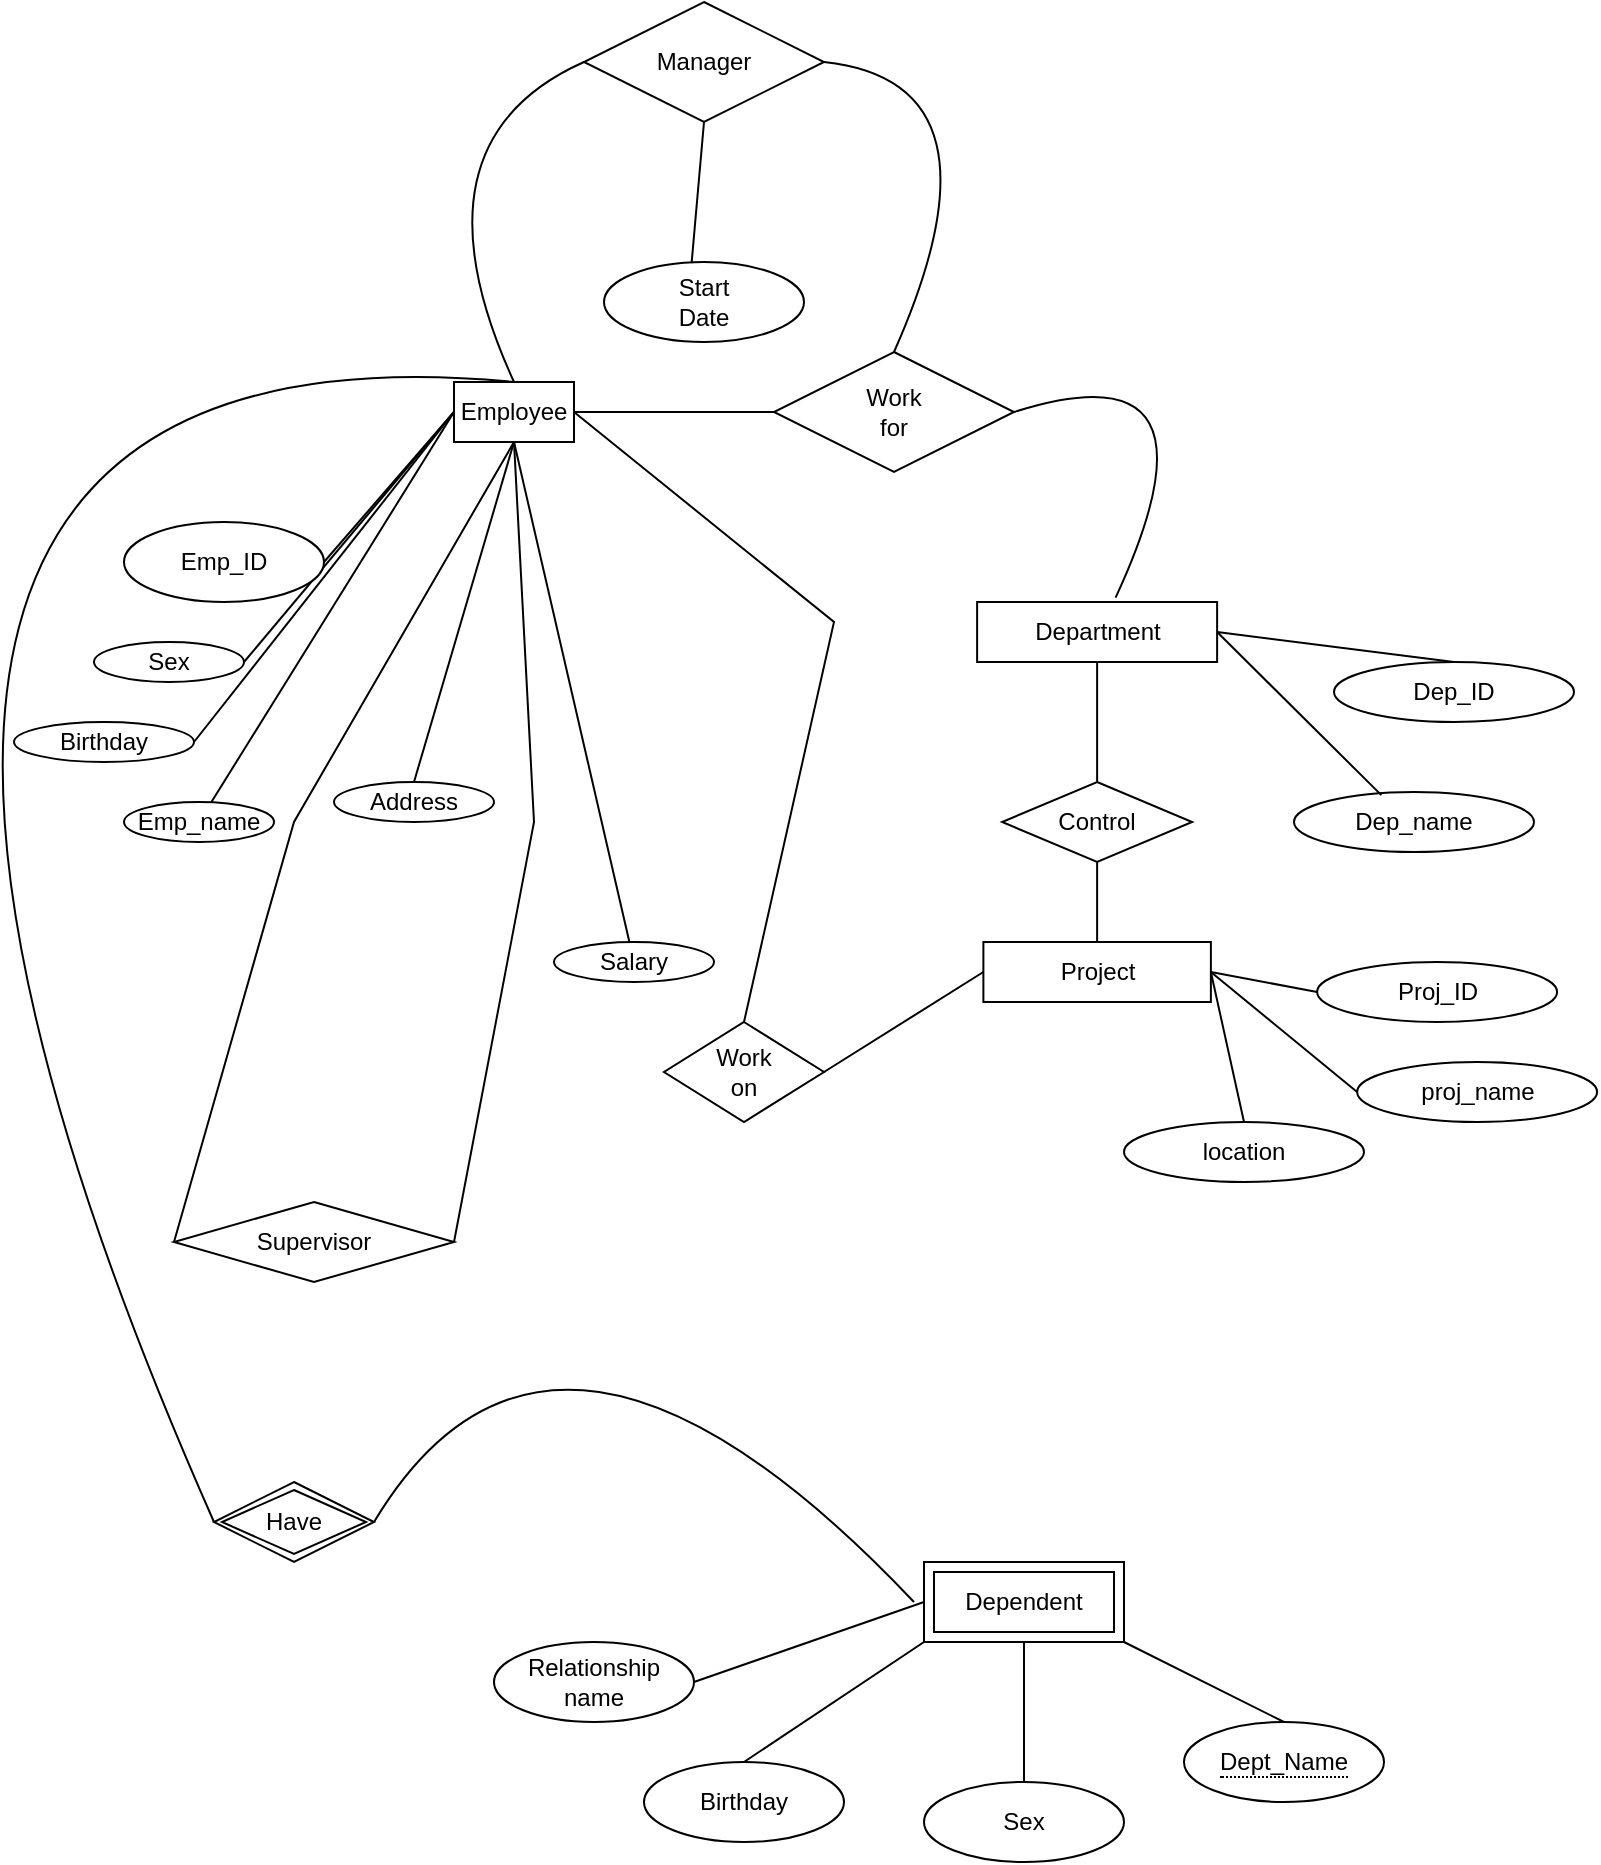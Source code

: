 <mxfile version="27.1.1">
  <diagram name="Page-1" id="gN-oG7b6HpO0mjYtUOtD">
    <mxGraphModel dx="1554" dy="914" grid="1" gridSize="10" guides="1" tooltips="1" connect="1" arrows="1" fold="1" page="1" pageScale="1" pageWidth="850" pageHeight="1100" background="none" math="0" shadow="0">
      <root>
        <mxCell id="0" />
        <mxCell id="1" parent="0" />
        <mxCell id="PK1BnZjrUv6jQ3VVec2v-1" value="Employee" style="rounded=0;whiteSpace=wrap;html=1;" parent="1" vertex="1">
          <mxGeometry x="240" y="200" width="60" height="30" as="geometry" />
        </mxCell>
        <mxCell id="PK1BnZjrUv6jQ3VVec2v-2" value="Salary" style="ellipse;whiteSpace=wrap;html=1;" parent="1" vertex="1">
          <mxGeometry x="290" y="480" width="80" height="20" as="geometry" />
        </mxCell>
        <mxCell id="PK1BnZjrUv6jQ3VVec2v-3" value="Emp_name" style="ellipse;whiteSpace=wrap;html=1;" parent="1" vertex="1">
          <mxGeometry x="75" y="410" width="75" height="20" as="geometry" />
        </mxCell>
        <mxCell id="PK1BnZjrUv6jQ3VVec2v-4" value="Sex" style="ellipse;whiteSpace=wrap;html=1;" parent="1" vertex="1">
          <mxGeometry x="60" y="330" width="75" height="20" as="geometry" />
        </mxCell>
        <mxCell id="PK1BnZjrUv6jQ3VVec2v-5" value="Address" style="ellipse;whiteSpace=wrap;html=1;" parent="1" vertex="1">
          <mxGeometry x="180" y="400" width="80" height="20" as="geometry" />
        </mxCell>
        <mxCell id="PK1BnZjrUv6jQ3VVec2v-7" value="" style="endArrow=none;html=1;rounded=0;" parent="1" edge="1">
          <mxGeometry width="50" height="50" relative="1" as="geometry">
            <mxPoint x="551.56" y="380" as="sourcePoint" />
            <mxPoint x="551.56" y="380" as="targetPoint" />
          </mxGeometry>
        </mxCell>
        <mxCell id="PK1BnZjrUv6jQ3VVec2v-10" value="" style="endArrow=none;html=1;rounded=0;labelBackgroundColor=none;fontColor=none;noLabel=1;" parent="1" source="PK1BnZjrUv6jQ3VVec2v-2" edge="1">
          <mxGeometry width="50" height="50" relative="1" as="geometry">
            <mxPoint x="240" y="480" as="sourcePoint" />
            <mxPoint x="270" y="230" as="targetPoint" />
            <Array as="points" />
          </mxGeometry>
        </mxCell>
        <mxCell id="PK1BnZjrUv6jQ3VVec2v-12" value="" style="endArrow=none;html=1;rounded=0;exitX=0;exitY=0.5;exitDx=0;exitDy=0;" parent="1" source="PK1BnZjrUv6jQ3VVec2v-1" target="PK1BnZjrUv6jQ3VVec2v-3" edge="1">
          <mxGeometry width="50" height="50" relative="1" as="geometry">
            <mxPoint x="240" y="350" as="sourcePoint" />
            <mxPoint x="440" y="460" as="targetPoint" />
          </mxGeometry>
        </mxCell>
        <mxCell id="PK1BnZjrUv6jQ3VVec2v-15" value="" style="endArrow=none;html=1;rounded=0;exitX=0.5;exitY=0;exitDx=0;exitDy=0;" parent="1" source="PK1BnZjrUv6jQ3VVec2v-5" edge="1">
          <mxGeometry width="50" height="50" relative="1" as="geometry">
            <mxPoint x="390" y="510" as="sourcePoint" />
            <mxPoint x="270" y="230" as="targetPoint" />
          </mxGeometry>
        </mxCell>
        <mxCell id="PK1BnZjrUv6jQ3VVec2v-16" value="" style="endArrow=none;html=1;rounded=0;exitX=1;exitY=0.5;exitDx=0;exitDy=0;entryX=0;entryY=0.5;entryDx=0;entryDy=0;" parent="1" source="PK1BnZjrUv6jQ3VVec2v-4" target="PK1BnZjrUv6jQ3VVec2v-1" edge="1">
          <mxGeometry width="50" height="50" relative="1" as="geometry">
            <mxPoint x="390" y="510" as="sourcePoint" />
            <mxPoint x="440" y="460" as="targetPoint" />
          </mxGeometry>
        </mxCell>
        <mxCell id="PK1BnZjrUv6jQ3VVec2v-17" value="Department" style="rounded=0;whiteSpace=wrap;html=1;" parent="1" vertex="1">
          <mxGeometry x="501.56" y="310" width="120" height="30" as="geometry" />
        </mxCell>
        <mxCell id="PK1BnZjrUv6jQ3VVec2v-18" value="Control" style="rhombus;whiteSpace=wrap;html=1;" parent="1" vertex="1">
          <mxGeometry x="514.06" y="400" width="95" height="40" as="geometry" />
        </mxCell>
        <mxCell id="PK1BnZjrUv6jQ3VVec2v-19" value="" style="endArrow=none;html=1;rounded=0;entryX=0.5;entryY=1;entryDx=0;entryDy=0;exitX=0.5;exitY=0;exitDx=0;exitDy=0;" parent="1" source="PK1BnZjrUv6jQ3VVec2v-18" target="PK1BnZjrUv6jQ3VVec2v-17" edge="1">
          <mxGeometry width="50" height="50" relative="1" as="geometry">
            <mxPoint x="431.56" y="370" as="sourcePoint" />
            <mxPoint x="481.56" y="320" as="targetPoint" />
          </mxGeometry>
        </mxCell>
        <mxCell id="PK1BnZjrUv6jQ3VVec2v-20" value="Project" style="rounded=0;whiteSpace=wrap;html=1;" parent="1" vertex="1">
          <mxGeometry x="504.69" y="480" width="113.75" height="30" as="geometry" />
        </mxCell>
        <mxCell id="PK1BnZjrUv6jQ3VVec2v-22" value="" style="endArrow=none;html=1;rounded=0;entryX=0.5;entryY=1;entryDx=0;entryDy=0;exitX=0.5;exitY=0;exitDx=0;exitDy=0;" parent="1" source="PK1BnZjrUv6jQ3VVec2v-20" target="PK1BnZjrUv6jQ3VVec2v-18" edge="1">
          <mxGeometry width="50" height="50" relative="1" as="geometry">
            <mxPoint x="431.56" y="370" as="sourcePoint" />
            <mxPoint x="481.56" y="320" as="targetPoint" />
          </mxGeometry>
        </mxCell>
        <mxCell id="PK1BnZjrUv6jQ3VVec2v-23" value="Dep_ID" style="ellipse;whiteSpace=wrap;html=1;" parent="1" vertex="1">
          <mxGeometry x="680" y="340" width="120" height="30" as="geometry" />
        </mxCell>
        <mxCell id="PK1BnZjrUv6jQ3VVec2v-24" value="" style="endArrow=none;html=1;rounded=0;entryX=1;entryY=0.5;entryDx=0;entryDy=0;exitX=0.5;exitY=0;exitDx=0;exitDy=0;" parent="1" source="PK1BnZjrUv6jQ3VVec2v-23" target="PK1BnZjrUv6jQ3VVec2v-17" edge="1">
          <mxGeometry width="50" height="50" relative="1" as="geometry">
            <mxPoint x="431.56" y="370" as="sourcePoint" />
            <mxPoint x="481.56" y="320" as="targetPoint" />
          </mxGeometry>
        </mxCell>
        <mxCell id="PK1BnZjrUv6jQ3VVec2v-25" value="Dep_name" style="ellipse;whiteSpace=wrap;html=1;" parent="1" vertex="1">
          <mxGeometry x="660" y="405" width="120" height="30" as="geometry" />
        </mxCell>
        <mxCell id="PK1BnZjrUv6jQ3VVec2v-27" value="" style="endArrow=none;html=1;rounded=0;entryX=1;entryY=0.5;entryDx=0;entryDy=0;exitX=0.364;exitY=0.052;exitDx=0;exitDy=0;exitPerimeter=0;" parent="1" source="PK1BnZjrUv6jQ3VVec2v-25" target="PK1BnZjrUv6jQ3VVec2v-17" edge="1">
          <mxGeometry width="50" height="50" relative="1" as="geometry">
            <mxPoint x="681.56" y="410" as="sourcePoint" />
            <mxPoint x="481.56" y="320" as="targetPoint" />
          </mxGeometry>
        </mxCell>
        <mxCell id="PK1BnZjrUv6jQ3VVec2v-28" value="Proj_ID" style="ellipse;whiteSpace=wrap;html=1;" parent="1" vertex="1">
          <mxGeometry x="671.56" y="490" width="120" height="30" as="geometry" />
        </mxCell>
        <mxCell id="PK1BnZjrUv6jQ3VVec2v-29" value="" style="endArrow=none;html=1;rounded=0;entryX=1;entryY=0.5;entryDx=0;entryDy=0;exitX=0;exitY=0.5;exitDx=0;exitDy=0;" parent="1" source="PK1BnZjrUv6jQ3VVec2v-28" target="PK1BnZjrUv6jQ3VVec2v-20" edge="1">
          <mxGeometry width="50" height="50" relative="1" as="geometry">
            <mxPoint x="431.56" y="470" as="sourcePoint" />
            <mxPoint x="481.56" y="420" as="targetPoint" />
          </mxGeometry>
        </mxCell>
        <mxCell id="PK1BnZjrUv6jQ3VVec2v-30" value="proj_name" style="ellipse;whiteSpace=wrap;html=1;" parent="1" vertex="1">
          <mxGeometry x="691.56" y="540" width="120" height="30" as="geometry" />
        </mxCell>
        <mxCell id="PK1BnZjrUv6jQ3VVec2v-31" value="" style="endArrow=none;html=1;rounded=0;entryX=1;entryY=0.5;entryDx=0;entryDy=0;exitX=0;exitY=0.5;exitDx=0;exitDy=0;" parent="1" source="PK1BnZjrUv6jQ3VVec2v-30" target="PK1BnZjrUv6jQ3VVec2v-20" edge="1">
          <mxGeometry width="50" height="50" relative="1" as="geometry">
            <mxPoint x="431.56" y="470" as="sourcePoint" />
            <mxPoint x="481.56" y="420" as="targetPoint" />
          </mxGeometry>
        </mxCell>
        <mxCell id="PK1BnZjrUv6jQ3VVec2v-32" value="location" style="ellipse;whiteSpace=wrap;html=1;" parent="1" vertex="1">
          <mxGeometry x="575" y="570" width="120" height="30" as="geometry" />
        </mxCell>
        <mxCell id="PK1BnZjrUv6jQ3VVec2v-35" value="" style="endArrow=none;html=1;rounded=0;entryX=1;entryY=0.5;entryDx=0;entryDy=0;exitX=0.5;exitY=0;exitDx=0;exitDy=0;" parent="1" source="PK1BnZjrUv6jQ3VVec2v-32" target="PK1BnZjrUv6jQ3VVec2v-20" edge="1">
          <mxGeometry width="50" height="50" relative="1" as="geometry">
            <mxPoint x="431.56" y="470" as="sourcePoint" />
            <mxPoint x="481.56" y="420" as="targetPoint" />
          </mxGeometry>
        </mxCell>
        <mxCell id="PK1BnZjrUv6jQ3VVec2v-36" value="Work&lt;div&gt;on&lt;/div&gt;" style="rhombus;whiteSpace=wrap;html=1;" parent="1" vertex="1">
          <mxGeometry x="345" y="520" width="80" height="50" as="geometry" />
        </mxCell>
        <mxCell id="PK1BnZjrUv6jQ3VVec2v-37" value="" style="endArrow=none;html=1;rounded=0;entryX=1;entryY=0.5;entryDx=0;entryDy=0;exitX=0;exitY=0.5;exitDx=0;exitDy=0;" parent="1" source="PK1BnZjrUv6jQ3VVec2v-20" target="PK1BnZjrUv6jQ3VVec2v-36" edge="1">
          <mxGeometry width="50" height="50" relative="1" as="geometry">
            <mxPoint x="320" y="610" as="sourcePoint" />
            <mxPoint x="370" y="560" as="targetPoint" />
          </mxGeometry>
        </mxCell>
        <mxCell id="PK1BnZjrUv6jQ3VVec2v-38" value="" style="endArrow=none;html=1;rounded=0;entryX=0.5;entryY=0;entryDx=0;entryDy=0;exitX=1;exitY=0.5;exitDx=0;exitDy=0;" parent="1" source="PK1BnZjrUv6jQ3VVec2v-1" target="PK1BnZjrUv6jQ3VVec2v-36" edge="1">
          <mxGeometry width="50" height="50" relative="1" as="geometry">
            <mxPoint x="320" y="510" as="sourcePoint" />
            <mxPoint x="370" y="460" as="targetPoint" />
            <Array as="points">
              <mxPoint x="430" y="320" />
            </Array>
          </mxGeometry>
        </mxCell>
        <mxCell id="PK1BnZjrUv6jQ3VVec2v-39" value="Birthday" style="ellipse;whiteSpace=wrap;html=1;" parent="1" vertex="1">
          <mxGeometry x="20" y="370" width="90" height="20" as="geometry" />
        </mxCell>
        <mxCell id="PK1BnZjrUv6jQ3VVec2v-40" value="" style="endArrow=none;html=1;rounded=0;entryX=0;entryY=0.5;entryDx=0;entryDy=0;exitX=1;exitY=0.5;exitDx=0;exitDy=0;" parent="1" source="PK1BnZjrUv6jQ3VVec2v-39" target="PK1BnZjrUv6jQ3VVec2v-1" edge="1">
          <mxGeometry width="50" height="50" relative="1" as="geometry">
            <mxPoint x="320" y="510" as="sourcePoint" />
            <mxPoint x="370" y="460" as="targetPoint" />
          </mxGeometry>
        </mxCell>
        <mxCell id="PK1BnZjrUv6jQ3VVec2v-41" value="Supervisor" style="rhombus;whiteSpace=wrap;html=1;" parent="1" vertex="1">
          <mxGeometry x="100" y="610" width="140" height="40" as="geometry" />
        </mxCell>
        <mxCell id="PK1BnZjrUv6jQ3VVec2v-42" value="" style="endArrow=none;html=1;rounded=0;entryX=0.5;entryY=1;entryDx=0;entryDy=0;exitX=1;exitY=0.5;exitDx=0;exitDy=0;" parent="1" source="PK1BnZjrUv6jQ3VVec2v-41" target="PK1BnZjrUv6jQ3VVec2v-1" edge="1">
          <mxGeometry width="50" height="50" relative="1" as="geometry">
            <mxPoint x="320" y="510" as="sourcePoint" />
            <mxPoint x="370" y="460" as="targetPoint" />
            <Array as="points">
              <mxPoint x="280" y="420" />
            </Array>
          </mxGeometry>
        </mxCell>
        <mxCell id="PK1BnZjrUv6jQ3VVec2v-43" value="" style="endArrow=none;html=1;rounded=0;exitX=0;exitY=0.5;exitDx=0;exitDy=0;entryX=0.5;entryY=1;entryDx=0;entryDy=0;" parent="1" source="PK1BnZjrUv6jQ3VVec2v-41" target="PK1BnZjrUv6jQ3VVec2v-1" edge="1">
          <mxGeometry width="50" height="50" relative="1" as="geometry">
            <mxPoint x="320" y="510" as="sourcePoint" />
            <mxPoint x="260" y="290" as="targetPoint" />
            <Array as="points">
              <mxPoint x="160" y="420" />
            </Array>
          </mxGeometry>
        </mxCell>
        <mxCell id="i4znsN0JVx6czCbvjzeb-1" value="Dependent" style="shape=ext;margin=3;double=1;whiteSpace=wrap;html=1;align=center;" vertex="1" parent="1">
          <mxGeometry x="475" y="790" width="100" height="40" as="geometry" />
        </mxCell>
        <mxCell id="i4znsN0JVx6czCbvjzeb-2" value="&lt;span style=&quot;border-bottom: 1px dotted&quot;&gt;Dept_Name&lt;/span&gt;" style="ellipse;whiteSpace=wrap;html=1;align=center;" vertex="1" parent="1">
          <mxGeometry x="605" y="870" width="100" height="40" as="geometry" />
        </mxCell>
        <mxCell id="i4znsN0JVx6czCbvjzeb-3" value="" style="endArrow=none;html=1;rounded=0;fontSize=12;startSize=8;endSize=8;curved=1;exitX=1;exitY=1;exitDx=0;exitDy=0;entryX=0.5;entryY=0;entryDx=0;entryDy=0;" edge="1" parent="1" source="i4znsN0JVx6czCbvjzeb-1" target="i4znsN0JVx6czCbvjzeb-2">
          <mxGeometry relative="1" as="geometry">
            <mxPoint x="475" y="530" as="sourcePoint" />
            <mxPoint x="635" y="530" as="targetPoint" />
          </mxGeometry>
        </mxCell>
        <mxCell id="i4znsN0JVx6czCbvjzeb-4" value="Sex" style="ellipse;whiteSpace=wrap;html=1;align=center;" vertex="1" parent="1">
          <mxGeometry x="475" y="900" width="100" height="40" as="geometry" />
        </mxCell>
        <mxCell id="i4znsN0JVx6czCbvjzeb-7" value="" style="endArrow=none;html=1;rounded=0;fontSize=12;startSize=8;endSize=8;curved=1;exitX=0.5;exitY=1;exitDx=0;exitDy=0;" edge="1" parent="1" source="i4znsN0JVx6czCbvjzeb-1" target="i4znsN0JVx6czCbvjzeb-4">
          <mxGeometry relative="1" as="geometry">
            <mxPoint x="475" y="530" as="sourcePoint" />
            <mxPoint x="635" y="530" as="targetPoint" />
          </mxGeometry>
        </mxCell>
        <mxCell id="i4znsN0JVx6czCbvjzeb-8" value="Birthday" style="ellipse;whiteSpace=wrap;html=1;align=center;" vertex="1" parent="1">
          <mxGeometry x="335" y="890" width="100" height="40" as="geometry" />
        </mxCell>
        <mxCell id="i4znsN0JVx6czCbvjzeb-9" value="Relationship name" style="ellipse;whiteSpace=wrap;html=1;align=center;" vertex="1" parent="1">
          <mxGeometry x="260" y="830" width="100" height="40" as="geometry" />
        </mxCell>
        <mxCell id="i4znsN0JVx6czCbvjzeb-10" value="" style="endArrow=none;html=1;rounded=0;fontSize=12;startSize=8;endSize=8;curved=1;exitX=0;exitY=0.5;exitDx=0;exitDy=0;entryX=1;entryY=0.5;entryDx=0;entryDy=0;" edge="1" parent="1" source="i4znsN0JVx6czCbvjzeb-1" target="i4znsN0JVx6czCbvjzeb-9">
          <mxGeometry relative="1" as="geometry">
            <mxPoint x="475" y="730" as="sourcePoint" />
            <mxPoint x="635" y="730" as="targetPoint" />
          </mxGeometry>
        </mxCell>
        <mxCell id="i4znsN0JVx6czCbvjzeb-11" value="" style="endArrow=none;html=1;rounded=0;fontSize=12;startSize=8;endSize=8;curved=1;exitX=0;exitY=1;exitDx=0;exitDy=0;entryX=0.5;entryY=0;entryDx=0;entryDy=0;" edge="1" parent="1" source="i4znsN0JVx6czCbvjzeb-1" target="i4znsN0JVx6czCbvjzeb-8">
          <mxGeometry relative="1" as="geometry">
            <mxPoint x="475" y="730" as="sourcePoint" />
            <mxPoint x="635" y="730" as="targetPoint" />
          </mxGeometry>
        </mxCell>
        <mxCell id="i4znsN0JVx6czCbvjzeb-12" value="Have" style="shape=rhombus;double=1;perimeter=rhombusPerimeter;whiteSpace=wrap;html=1;align=center;" vertex="1" parent="1">
          <mxGeometry x="120" y="750" width="80" height="40" as="geometry" />
        </mxCell>
        <mxCell id="i4znsN0JVx6czCbvjzeb-14" value="" style="endArrow=none;html=1;rounded=0;fontSize=12;startSize=8;endSize=8;curved=1;exitX=1;exitY=0.5;exitDx=0;exitDy=0;" edge="1" parent="1" source="i4znsN0JVx6czCbvjzeb-12">
          <mxGeometry relative="1" as="geometry">
            <mxPoint x="290" y="670" as="sourcePoint" />
            <mxPoint x="470" y="810" as="targetPoint" />
            <Array as="points">
              <mxPoint x="290" y="620" />
            </Array>
          </mxGeometry>
        </mxCell>
        <mxCell id="i4znsN0JVx6czCbvjzeb-15" value="Emp_ID" style="ellipse;whiteSpace=wrap;html=1;align=center;" vertex="1" parent="1">
          <mxGeometry x="75" y="270" width="100" height="40" as="geometry" />
        </mxCell>
        <mxCell id="i4znsN0JVx6czCbvjzeb-16" value="" style="endArrow=none;html=1;rounded=0;fontSize=12;startSize=8;endSize=8;curved=1;exitX=1;exitY=0.5;exitDx=0;exitDy=0;entryX=0;entryY=0.5;entryDx=0;entryDy=0;" edge="1" parent="1" source="i4znsN0JVx6czCbvjzeb-15" target="PK1BnZjrUv6jQ3VVec2v-1">
          <mxGeometry relative="1" as="geometry">
            <mxPoint x="290" y="670" as="sourcePoint" />
            <mxPoint x="240" y="330" as="targetPoint" />
          </mxGeometry>
        </mxCell>
        <mxCell id="i4znsN0JVx6czCbvjzeb-17" value="" style="endArrow=none;html=1;rounded=0;fontSize=12;startSize=8;endSize=8;curved=1;exitX=0;exitY=0.5;exitDx=0;exitDy=0;entryX=0.5;entryY=0;entryDx=0;entryDy=0;" edge="1" parent="1" source="i4znsN0JVx6czCbvjzeb-12" target="PK1BnZjrUv6jQ3VVec2v-1">
          <mxGeometry width="50" height="50" relative="1" as="geometry">
            <mxPoint x="60" y="710" as="sourcePoint" />
            <mxPoint x="210" y="250" as="targetPoint" />
            <Array as="points">
              <mxPoint x="-150" y="160" />
            </Array>
          </mxGeometry>
        </mxCell>
        <mxCell id="i4znsN0JVx6czCbvjzeb-18" style="edgeStyle=none;curved=1;rounded=0;orthogonalLoop=1;jettySize=auto;html=1;exitX=0.5;exitY=1;exitDx=0;exitDy=0;fontSize=12;startSize=8;endSize=8;" edge="1" parent="1" source="PK1BnZjrUv6jQ3VVec2v-20" target="PK1BnZjrUv6jQ3VVec2v-20">
          <mxGeometry relative="1" as="geometry" />
        </mxCell>
        <mxCell id="i4znsN0JVx6czCbvjzeb-20" value="Work&lt;div&gt;for&lt;/div&gt;" style="shape=rhombus;perimeter=rhombusPerimeter;whiteSpace=wrap;html=1;align=center;" vertex="1" parent="1">
          <mxGeometry x="400" y="185" width="120" height="60" as="geometry" />
        </mxCell>
        <mxCell id="i4znsN0JVx6czCbvjzeb-22" value="" style="endArrow=none;html=1;rounded=0;fontSize=12;startSize=8;endSize=8;curved=1;entryX=0;entryY=0.5;entryDx=0;entryDy=0;" edge="1" parent="1" target="i4znsN0JVx6czCbvjzeb-20">
          <mxGeometry relative="1" as="geometry">
            <mxPoint x="300" y="215" as="sourcePoint" />
            <mxPoint x="425" y="150" as="targetPoint" />
          </mxGeometry>
        </mxCell>
        <mxCell id="i4znsN0JVx6czCbvjzeb-23" value="" style="endArrow=none;html=1;rounded=0;fontSize=12;startSize=8;endSize=8;curved=1;exitX=1;exitY=0.5;exitDx=0;exitDy=0;entryX=0.577;entryY=-0.073;entryDx=0;entryDy=0;entryPerimeter=0;" edge="1" parent="1" source="i4znsN0JVx6czCbvjzeb-20" target="PK1BnZjrUv6jQ3VVec2v-17">
          <mxGeometry relative="1" as="geometry">
            <mxPoint x="535" y="214.5" as="sourcePoint" />
            <mxPoint x="695" y="214.5" as="targetPoint" />
            <Array as="points">
              <mxPoint x="630" y="180" />
            </Array>
          </mxGeometry>
        </mxCell>
        <mxCell id="i4znsN0JVx6czCbvjzeb-24" value="Manager" style="shape=rhombus;perimeter=rhombusPerimeter;whiteSpace=wrap;html=1;align=center;" vertex="1" parent="1">
          <mxGeometry x="305" y="10" width="120" height="60" as="geometry" />
        </mxCell>
        <mxCell id="i4znsN0JVx6czCbvjzeb-25" value="" style="endArrow=none;html=1;rounded=0;fontSize=12;startSize=8;endSize=8;curved=1;exitX=1;exitY=0.5;exitDx=0;exitDy=0;entryX=0.5;entryY=0;entryDx=0;entryDy=0;" edge="1" parent="1" source="i4znsN0JVx6czCbvjzeb-24" target="i4znsN0JVx6czCbvjzeb-20">
          <mxGeometry relative="1" as="geometry">
            <mxPoint x="475" y="119.5" as="sourcePoint" />
            <mxPoint x="460" y="180" as="targetPoint" />
            <Array as="points">
              <mxPoint x="520" y="50" />
            </Array>
          </mxGeometry>
        </mxCell>
        <mxCell id="i4znsN0JVx6czCbvjzeb-26" value="" style="endArrow=none;html=1;rounded=0;fontSize=12;startSize=8;endSize=8;curved=1;entryX=0;entryY=0.5;entryDx=0;entryDy=0;" edge="1" parent="1" target="i4znsN0JVx6czCbvjzeb-24">
          <mxGeometry relative="1" as="geometry">
            <mxPoint x="270" y="200" as="sourcePoint" />
            <mxPoint x="295" y="80" as="targetPoint" />
            <Array as="points">
              <mxPoint x="215" y="80" />
            </Array>
          </mxGeometry>
        </mxCell>
        <mxCell id="i4znsN0JVx6czCbvjzeb-27" value="Start&lt;div&gt;Date&lt;/div&gt;" style="ellipse;whiteSpace=wrap;html=1;align=center;" vertex="1" parent="1">
          <mxGeometry x="315" y="140" width="100" height="40" as="geometry" />
        </mxCell>
        <mxCell id="i4znsN0JVx6czCbvjzeb-29" value="" style="endArrow=none;html=1;rounded=0;fontSize=12;startSize=8;endSize=8;curved=1;entryX=0.5;entryY=1;entryDx=0;entryDy=0;exitX=0.438;exitY=0.015;exitDx=0;exitDy=0;exitPerimeter=0;" edge="1" parent="1" source="i4znsN0JVx6czCbvjzeb-27" target="i4znsN0JVx6czCbvjzeb-24">
          <mxGeometry width="50" height="50" relative="1" as="geometry">
            <mxPoint x="375" y="120" as="sourcePoint" />
            <mxPoint x="425" y="70" as="targetPoint" />
          </mxGeometry>
        </mxCell>
      </root>
    </mxGraphModel>
  </diagram>
</mxfile>

